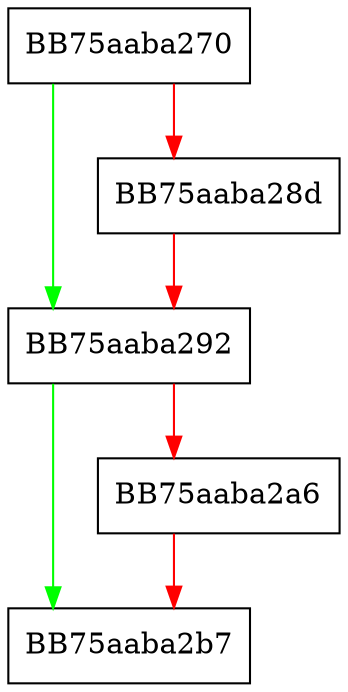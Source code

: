 digraph GetBit {
  node [shape="box"];
  graph [splines=ortho];
  BB75aaba270 -> BB75aaba292 [color="green"];
  BB75aaba270 -> BB75aaba28d [color="red"];
  BB75aaba28d -> BB75aaba292 [color="red"];
  BB75aaba292 -> BB75aaba2b7 [color="green"];
  BB75aaba292 -> BB75aaba2a6 [color="red"];
  BB75aaba2a6 -> BB75aaba2b7 [color="red"];
}